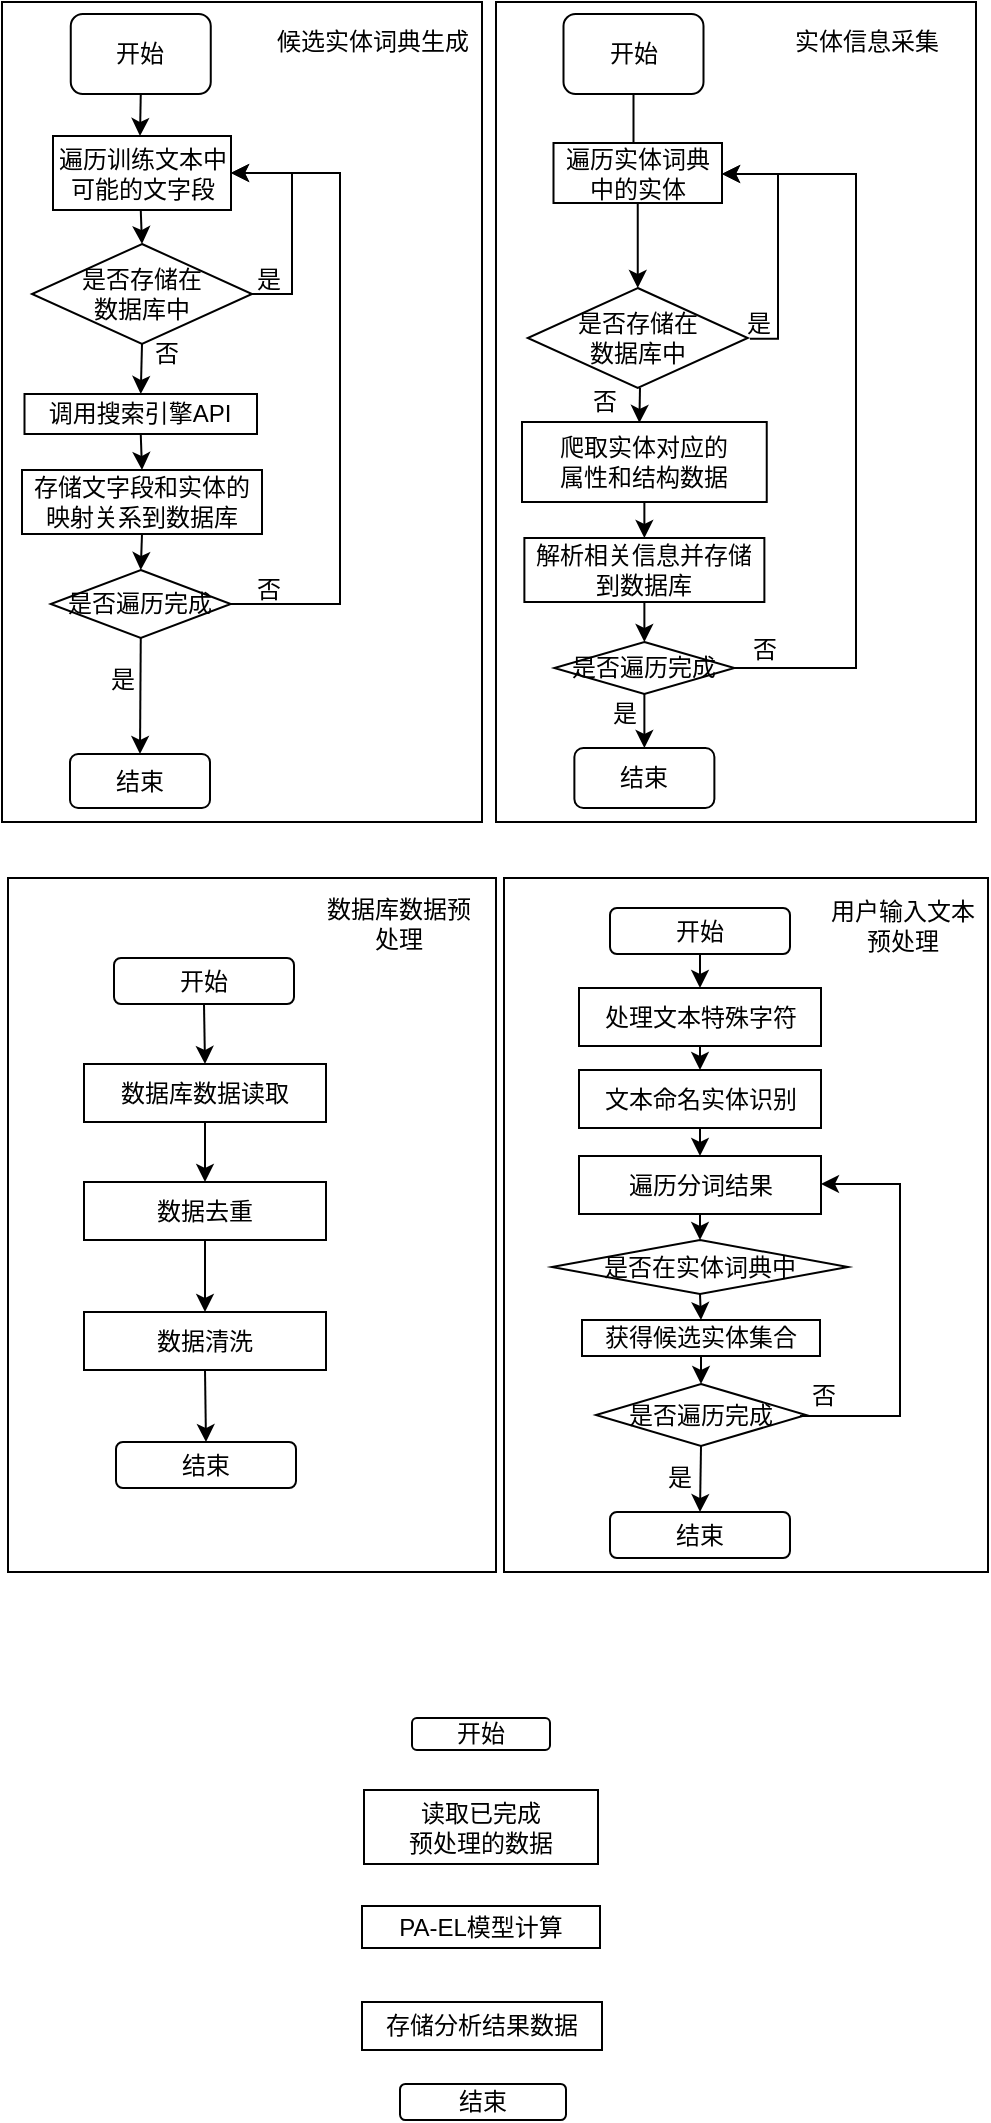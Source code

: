 <mxfile version="16.5.3" type="github">
  <diagram id="C5RBs43oDa-KdzZeNtuy" name="Page-1">
    <mxGraphModel dx="1133" dy="589" grid="0" gridSize="10" guides="1" tooltips="1" connect="1" arrows="1" fold="1" page="0" pageScale="1" pageWidth="827" pageHeight="1169" math="0" shadow="0">
      <root>
        <mxCell id="WIyWlLk6GJQsqaUBKTNV-0" />
        <mxCell id="WIyWlLk6GJQsqaUBKTNV-1" parent="WIyWlLk6GJQsqaUBKTNV-0" />
        <mxCell id="UaO2LbHVUY8CWi1lz__P-80" value="" style="rounded=0;whiteSpace=wrap;html=1;" vertex="1" parent="WIyWlLk6GJQsqaUBKTNV-1">
          <mxGeometry x="491" y="498" width="242" height="347" as="geometry" />
        </mxCell>
        <mxCell id="UaO2LbHVUY8CWi1lz__P-7" value="" style="rounded=0;whiteSpace=wrap;html=1;" vertex="1" parent="WIyWlLk6GJQsqaUBKTNV-1">
          <mxGeometry x="240" y="60" width="240" height="410" as="geometry" />
        </mxCell>
        <mxCell id="UaO2LbHVUY8CWi1lz__P-8" value="开始" style="rounded=1;whiteSpace=wrap;html=1;" vertex="1" parent="WIyWlLk6GJQsqaUBKTNV-1">
          <mxGeometry x="274.38" y="66" width="70" height="40" as="geometry" />
        </mxCell>
        <mxCell id="UaO2LbHVUY8CWi1lz__P-9" value="" style="endArrow=classic;html=1;rounded=0;exitX=0.5;exitY=1;exitDx=0;exitDy=0;" edge="1" parent="WIyWlLk6GJQsqaUBKTNV-1" source="UaO2LbHVUY8CWi1lz__P-8">
          <mxGeometry width="50" height="50" relative="1" as="geometry">
            <mxPoint x="553.75" y="310" as="sourcePoint" />
            <mxPoint x="309" y="127" as="targetPoint" />
          </mxGeometry>
        </mxCell>
        <mxCell id="UaO2LbHVUY8CWi1lz__P-11" value="" style="endArrow=classic;html=1;rounded=0;exitX=0.5;exitY=1;exitDx=0;exitDy=0;entryX=0.5;entryY=0;entryDx=0;entryDy=0;" edge="1" parent="WIyWlLk6GJQsqaUBKTNV-1" target="UaO2LbHVUY8CWi1lz__P-36">
          <mxGeometry width="50" height="50" relative="1" as="geometry">
            <mxPoint x="309.375" y="164" as="sourcePoint" />
            <mxPoint x="308.75" y="166" as="targetPoint" />
          </mxGeometry>
        </mxCell>
        <mxCell id="UaO2LbHVUY8CWi1lz__P-13" value="候选实体词典生成" style="text;html=1;align=center;verticalAlign=middle;resizable=0;points=[];autosize=1;strokeColor=none;fillColor=none;" vertex="1" parent="WIyWlLk6GJQsqaUBKTNV-1">
          <mxGeometry x="370" y="70" width="110" height="20" as="geometry" />
        </mxCell>
        <mxCell id="UaO2LbHVUY8CWi1lz__P-28" value="" style="rounded=0;whiteSpace=wrap;html=1;" vertex="1" parent="WIyWlLk6GJQsqaUBKTNV-1">
          <mxGeometry x="487" y="60" width="240" height="410" as="geometry" />
        </mxCell>
        <mxCell id="UaO2LbHVUY8CWi1lz__P-29" value="开始" style="rounded=1;whiteSpace=wrap;html=1;" vertex="1" parent="WIyWlLk6GJQsqaUBKTNV-1">
          <mxGeometry x="520.75" y="66" width="70" height="40" as="geometry" />
        </mxCell>
        <mxCell id="UaO2LbHVUY8CWi1lz__P-30" value="" style="endArrow=classic;html=1;rounded=0;exitX=0.5;exitY=1;exitDx=0;exitDy=0;" edge="1" parent="WIyWlLk6GJQsqaUBKTNV-1" source="UaO2LbHVUY8CWi1lz__P-29">
          <mxGeometry width="50" height="50" relative="1" as="geometry">
            <mxPoint x="800.75" y="310" as="sourcePoint" />
            <mxPoint x="555.75" y="150" as="targetPoint" />
          </mxGeometry>
        </mxCell>
        <mxCell id="UaO2LbHVUY8CWi1lz__P-31" value="遍历实体词典中的实体" style="rounded=0;whiteSpace=wrap;html=1;" vertex="1" parent="WIyWlLk6GJQsqaUBKTNV-1">
          <mxGeometry x="515.75" y="130.5" width="84.25" height="30" as="geometry" />
        </mxCell>
        <mxCell id="UaO2LbHVUY8CWi1lz__P-32" value="" style="endArrow=classic;html=1;rounded=0;exitX=0.5;exitY=1;exitDx=0;exitDy=0;entryX=0.5;entryY=0;entryDx=0;entryDy=0;" edge="1" parent="WIyWlLk6GJQsqaUBKTNV-1" source="UaO2LbHVUY8CWi1lz__P-31" target="UaO2LbHVUY8CWi1lz__P-37">
          <mxGeometry width="50" height="50" relative="1" as="geometry">
            <mxPoint x="800.75" y="310" as="sourcePoint" />
            <mxPoint x="555.75" y="200" as="targetPoint" />
          </mxGeometry>
        </mxCell>
        <mxCell id="UaO2LbHVUY8CWi1lz__P-34" value="实体信息采集" style="text;html=1;align=center;verticalAlign=middle;resizable=0;points=[];autosize=1;strokeColor=none;fillColor=none;" vertex="1" parent="WIyWlLk6GJQsqaUBKTNV-1">
          <mxGeometry x="627" y="70" width="90" height="20" as="geometry" />
        </mxCell>
        <mxCell id="UaO2LbHVUY8CWi1lz__P-40" style="edgeStyle=orthogonalEdgeStyle;rounded=0;orthogonalLoop=1;jettySize=auto;html=1;exitX=0.5;exitY=1;exitDx=0;exitDy=0;entryX=0.5;entryY=0;entryDx=0;entryDy=0;" edge="1" parent="WIyWlLk6GJQsqaUBKTNV-1" source="UaO2LbHVUY8CWi1lz__P-36" target="UaO2LbHVUY8CWi1lz__P-38">
          <mxGeometry relative="1" as="geometry" />
        </mxCell>
        <mxCell id="UaO2LbHVUY8CWi1lz__P-41" style="edgeStyle=orthogonalEdgeStyle;rounded=0;orthogonalLoop=1;jettySize=auto;html=1;exitX=1;exitY=0.5;exitDx=0;exitDy=0;entryX=1;entryY=0.5;entryDx=0;entryDy=0;" edge="1" parent="WIyWlLk6GJQsqaUBKTNV-1" source="UaO2LbHVUY8CWi1lz__P-36" target="UaO2LbHVUY8CWi1lz__P-63">
          <mxGeometry relative="1" as="geometry">
            <mxPoint x="350" y="183" as="targetPoint" />
          </mxGeometry>
        </mxCell>
        <mxCell id="UaO2LbHVUY8CWi1lz__P-36" value="是否存储在&lt;br&gt;数据库中" style="rhombus;whiteSpace=wrap;html=1;" vertex="1" parent="WIyWlLk6GJQsqaUBKTNV-1">
          <mxGeometry x="255" y="181" width="110" height="50" as="geometry" />
        </mxCell>
        <mxCell id="UaO2LbHVUY8CWi1lz__P-37" value="是否存储在&lt;br&gt;数据库中" style="rhombus;whiteSpace=wrap;html=1;" vertex="1" parent="WIyWlLk6GJQsqaUBKTNV-1">
          <mxGeometry x="502.88" y="203" width="110" height="50" as="geometry" />
        </mxCell>
        <mxCell id="UaO2LbHVUY8CWi1lz__P-46" style="edgeStyle=orthogonalEdgeStyle;rounded=0;orthogonalLoop=1;jettySize=auto;html=1;exitX=0.5;exitY=1;exitDx=0;exitDy=0;entryX=0.5;entryY=0;entryDx=0;entryDy=0;" edge="1" parent="WIyWlLk6GJQsqaUBKTNV-1" source="UaO2LbHVUY8CWi1lz__P-38" target="UaO2LbHVUY8CWi1lz__P-43">
          <mxGeometry relative="1" as="geometry" />
        </mxCell>
        <mxCell id="UaO2LbHVUY8CWi1lz__P-38" value="调用搜索引擎API" style="rounded=0;whiteSpace=wrap;html=1;" vertex="1" parent="WIyWlLk6GJQsqaUBKTNV-1">
          <mxGeometry x="251.25" y="256" width="116.25" height="20" as="geometry" />
        </mxCell>
        <mxCell id="UaO2LbHVUY8CWi1lz__P-49" style="edgeStyle=orthogonalEdgeStyle;rounded=0;orthogonalLoop=1;jettySize=auto;html=1;exitX=0.5;exitY=1;exitDx=0;exitDy=0;entryX=0.5;entryY=0;entryDx=0;entryDy=0;" edge="1" parent="WIyWlLk6GJQsqaUBKTNV-1" source="UaO2LbHVUY8CWi1lz__P-43" target="UaO2LbHVUY8CWi1lz__P-65">
          <mxGeometry relative="1" as="geometry" />
        </mxCell>
        <mxCell id="UaO2LbHVUY8CWi1lz__P-43" value="存储文字段和实体的映射关系到数据库" style="rounded=0;whiteSpace=wrap;html=1;" vertex="1" parent="WIyWlLk6GJQsqaUBKTNV-1">
          <mxGeometry x="250" y="294" width="120" height="32" as="geometry" />
        </mxCell>
        <mxCell id="UaO2LbHVUY8CWi1lz__P-44" value="是" style="text;html=1;align=center;verticalAlign=middle;resizable=0;points=[];autosize=1;strokeColor=none;fillColor=none;" vertex="1" parent="WIyWlLk6GJQsqaUBKTNV-1">
          <mxGeometry x="603" y="211" width="30" height="20" as="geometry" />
        </mxCell>
        <mxCell id="UaO2LbHVUY8CWi1lz__P-45" value="否" style="text;html=1;align=center;verticalAlign=middle;resizable=0;points=[];autosize=1;strokeColor=none;fillColor=none;" vertex="1" parent="WIyWlLk6GJQsqaUBKTNV-1">
          <mxGeometry x="307" y="226" width="30" height="20" as="geometry" />
        </mxCell>
        <mxCell id="UaO2LbHVUY8CWi1lz__P-48" value="结束" style="rounded=1;whiteSpace=wrap;html=1;" vertex="1" parent="WIyWlLk6GJQsqaUBKTNV-1">
          <mxGeometry x="274" y="436" width="70" height="27" as="geometry" />
        </mxCell>
        <mxCell id="UaO2LbHVUY8CWi1lz__P-52" value="解析相关信息并存储到数据库" style="rounded=0;whiteSpace=wrap;html=1;" vertex="1" parent="WIyWlLk6GJQsqaUBKTNV-1">
          <mxGeometry x="501.19" y="328" width="120" height="32" as="geometry" />
        </mxCell>
        <mxCell id="UaO2LbHVUY8CWi1lz__P-74" style="edgeStyle=orthogonalEdgeStyle;rounded=0;orthogonalLoop=1;jettySize=auto;html=1;entryX=0.5;entryY=0;entryDx=0;entryDy=0;exitX=0.5;exitY=1;exitDx=0;exitDy=0;" edge="1" parent="WIyWlLk6GJQsqaUBKTNV-1" source="UaO2LbHVUY8CWi1lz__P-72" target="UaO2LbHVUY8CWi1lz__P-57">
          <mxGeometry relative="1" as="geometry" />
        </mxCell>
        <mxCell id="UaO2LbHVUY8CWi1lz__P-51" value="爬取实体对应的&lt;br&gt;属性和结构数据" style="rounded=0;whiteSpace=wrap;html=1;" vertex="1" parent="WIyWlLk6GJQsqaUBKTNV-1">
          <mxGeometry x="500" y="270" width="122.37" height="40" as="geometry" />
        </mxCell>
        <mxCell id="UaO2LbHVUY8CWi1lz__P-55" value="" style="endArrow=classic;html=1;rounded=0;entryX=0.455;entryY=0.011;entryDx=0;entryDy=0;entryPerimeter=0;" edge="1" parent="WIyWlLk6GJQsqaUBKTNV-1">
          <mxGeometry width="50" height="50" relative="1" as="geometry">
            <mxPoint x="559" y="253" as="sourcePoint" />
            <mxPoint x="558.678" y="270.44" as="targetPoint" />
          </mxGeometry>
        </mxCell>
        <mxCell id="UaO2LbHVUY8CWi1lz__P-56" value="" style="endArrow=classic;html=1;rounded=0;exitX=0.5;exitY=1;exitDx=0;exitDy=0;entryX=0.5;entryY=0;entryDx=0;entryDy=0;" edge="1" parent="WIyWlLk6GJQsqaUBKTNV-1" source="UaO2LbHVUY8CWi1lz__P-51" target="UaO2LbHVUY8CWi1lz__P-52">
          <mxGeometry width="50" height="50" relative="1" as="geometry">
            <mxPoint x="490" y="250" as="sourcePoint" />
            <mxPoint x="540" y="200" as="targetPoint" />
          </mxGeometry>
        </mxCell>
        <mxCell id="UaO2LbHVUY8CWi1lz__P-57" value="结束" style="rounded=1;whiteSpace=wrap;html=1;" vertex="1" parent="WIyWlLk6GJQsqaUBKTNV-1">
          <mxGeometry x="526.19" y="433" width="70" height="30" as="geometry" />
        </mxCell>
        <mxCell id="UaO2LbHVUY8CWi1lz__P-58" value="" style="endArrow=classic;html=1;rounded=0;exitX=0.5;exitY=1;exitDx=0;exitDy=0;entryX=0.5;entryY=0;entryDx=0;entryDy=0;" edge="1" parent="WIyWlLk6GJQsqaUBKTNV-1" source="UaO2LbHVUY8CWi1lz__P-52" target="UaO2LbHVUY8CWi1lz__P-72">
          <mxGeometry width="50" height="50" relative="1" as="geometry">
            <mxPoint x="490" y="250" as="sourcePoint" />
            <mxPoint x="540" y="200" as="targetPoint" />
          </mxGeometry>
        </mxCell>
        <mxCell id="UaO2LbHVUY8CWi1lz__P-59" value="否" style="text;html=1;align=center;verticalAlign=middle;resizable=0;points=[];autosize=1;strokeColor=none;fillColor=none;" vertex="1" parent="WIyWlLk6GJQsqaUBKTNV-1">
          <mxGeometry x="526.19" y="250" width="30" height="20" as="geometry" />
        </mxCell>
        <mxCell id="UaO2LbHVUY8CWi1lz__P-60" style="edgeStyle=orthogonalEdgeStyle;rounded=0;orthogonalLoop=1;jettySize=auto;html=1;exitX=0.032;exitY=0.021;exitDx=0;exitDy=0;exitPerimeter=0;entryX=1;entryY=0.5;entryDx=0;entryDy=0;" edge="1" parent="WIyWlLk6GJQsqaUBKTNV-1" target="UaO2LbHVUY8CWi1lz__P-31">
          <mxGeometry relative="1" as="geometry">
            <mxPoint x="613.96" y="228.42" as="sourcePoint" />
            <mxPoint x="605" y="168" as="targetPoint" />
            <Array as="points">
              <mxPoint x="628" y="228" />
              <mxPoint x="628" y="146" />
              <mxPoint x="600" y="146" />
            </Array>
          </mxGeometry>
        </mxCell>
        <mxCell id="UaO2LbHVUY8CWi1lz__P-63" value="遍历训练文本中可能的文字段" style="whiteSpace=wrap;html=1;" vertex="1" parent="WIyWlLk6GJQsqaUBKTNV-1">
          <mxGeometry x="265.5" y="127" width="89" height="37" as="geometry" />
        </mxCell>
        <mxCell id="UaO2LbHVUY8CWi1lz__P-68" style="edgeStyle=orthogonalEdgeStyle;rounded=0;orthogonalLoop=1;jettySize=auto;html=1;exitX=1;exitY=0.5;exitDx=0;exitDy=0;entryX=1;entryY=0.5;entryDx=0;entryDy=0;" edge="1" parent="WIyWlLk6GJQsqaUBKTNV-1" source="UaO2LbHVUY8CWi1lz__P-65" target="UaO2LbHVUY8CWi1lz__P-63">
          <mxGeometry relative="1" as="geometry">
            <Array as="points">
              <mxPoint x="409" y="361" />
              <mxPoint x="409" y="145" />
            </Array>
          </mxGeometry>
        </mxCell>
        <mxCell id="UaO2LbHVUY8CWi1lz__P-65" value="是否遍历完成" style="rhombus;whiteSpace=wrap;html=1;" vertex="1" parent="WIyWlLk6GJQsqaUBKTNV-1">
          <mxGeometry x="264.38" y="344" width="90" height="34" as="geometry" />
        </mxCell>
        <mxCell id="UaO2LbHVUY8CWi1lz__P-66" value="" style="endArrow=classic;html=1;rounded=0;exitX=0.5;exitY=1;exitDx=0;exitDy=0;entryX=0.5;entryY=0;entryDx=0;entryDy=0;" edge="1" parent="WIyWlLk6GJQsqaUBKTNV-1" source="UaO2LbHVUY8CWi1lz__P-65" target="UaO2LbHVUY8CWi1lz__P-48">
          <mxGeometry width="50" height="50" relative="1" as="geometry">
            <mxPoint x="520" y="327" as="sourcePoint" />
            <mxPoint x="570" y="277" as="targetPoint" />
          </mxGeometry>
        </mxCell>
        <mxCell id="UaO2LbHVUY8CWi1lz__P-69" value="是" style="text;html=1;align=center;verticalAlign=middle;resizable=0;points=[];autosize=1;strokeColor=none;fillColor=none;" vertex="1" parent="WIyWlLk6GJQsqaUBKTNV-1">
          <mxGeometry x="362" y="190" width="22" height="18" as="geometry" />
        </mxCell>
        <mxCell id="UaO2LbHVUY8CWi1lz__P-70" value="是" style="text;html=1;align=center;verticalAlign=middle;resizable=0;points=[];autosize=1;strokeColor=none;fillColor=none;" vertex="1" parent="WIyWlLk6GJQsqaUBKTNV-1">
          <mxGeometry x="289" y="390" width="22" height="18" as="geometry" />
        </mxCell>
        <mxCell id="UaO2LbHVUY8CWi1lz__P-71" value="否" style="text;html=1;align=center;verticalAlign=middle;resizable=0;points=[];autosize=1;strokeColor=none;fillColor=none;" vertex="1" parent="WIyWlLk6GJQsqaUBKTNV-1">
          <mxGeometry x="358" y="344" width="30" height="20" as="geometry" />
        </mxCell>
        <mxCell id="UaO2LbHVUY8CWi1lz__P-75" style="edgeStyle=orthogonalEdgeStyle;rounded=0;orthogonalLoop=1;jettySize=auto;html=1;exitX=1;exitY=0.5;exitDx=0;exitDy=0;entryX=1;entryY=0.5;entryDx=0;entryDy=0;" edge="1" parent="WIyWlLk6GJQsqaUBKTNV-1" source="UaO2LbHVUY8CWi1lz__P-72" target="UaO2LbHVUY8CWi1lz__P-31">
          <mxGeometry relative="1" as="geometry">
            <Array as="points">
              <mxPoint x="667" y="393" />
              <mxPoint x="667" y="146" />
              <mxPoint x="600" y="146" />
            </Array>
          </mxGeometry>
        </mxCell>
        <mxCell id="UaO2LbHVUY8CWi1lz__P-72" value="是否遍历完成" style="rhombus;whiteSpace=wrap;html=1;" vertex="1" parent="WIyWlLk6GJQsqaUBKTNV-1">
          <mxGeometry x="516.19" y="380" width="90" height="26" as="geometry" />
        </mxCell>
        <mxCell id="UaO2LbHVUY8CWi1lz__P-76" value="是" style="text;html=1;align=center;verticalAlign=middle;resizable=0;points=[];autosize=1;strokeColor=none;fillColor=none;" vertex="1" parent="WIyWlLk6GJQsqaUBKTNV-1">
          <mxGeometry x="536" y="406" width="30" height="20" as="geometry" />
        </mxCell>
        <mxCell id="UaO2LbHVUY8CWi1lz__P-77" value="否" style="text;html=1;align=center;verticalAlign=middle;resizable=0;points=[];autosize=1;strokeColor=none;fillColor=none;" vertex="1" parent="WIyWlLk6GJQsqaUBKTNV-1">
          <mxGeometry x="606.19" y="374" width="30" height="20" as="geometry" />
        </mxCell>
        <mxCell id="UaO2LbHVUY8CWi1lz__P-86" style="edgeStyle=orthogonalEdgeStyle;rounded=0;orthogonalLoop=1;jettySize=auto;html=1;exitX=0.5;exitY=1;exitDx=0;exitDy=0;entryX=0.5;entryY=0;entryDx=0;entryDy=0;" edge="1" parent="WIyWlLk6GJQsqaUBKTNV-1" source="UaO2LbHVUY8CWi1lz__P-78" target="UaO2LbHVUY8CWi1lz__P-79">
          <mxGeometry relative="1" as="geometry" />
        </mxCell>
        <mxCell id="UaO2LbHVUY8CWi1lz__P-78" value="开始" style="rounded=1;whiteSpace=wrap;html=1;" vertex="1" parent="WIyWlLk6GJQsqaUBKTNV-1">
          <mxGeometry x="544" y="513" width="90" height="23" as="geometry" />
        </mxCell>
        <mxCell id="UaO2LbHVUY8CWi1lz__P-79" value="处理文本特殊字符" style="rounded=0;whiteSpace=wrap;html=1;" vertex="1" parent="WIyWlLk6GJQsqaUBKTNV-1">
          <mxGeometry x="528.5" y="553" width="121" height="29" as="geometry" />
        </mxCell>
        <mxCell id="UaO2LbHVUY8CWi1lz__P-81" value="" style="rounded=0;whiteSpace=wrap;html=1;" vertex="1" parent="WIyWlLk6GJQsqaUBKTNV-1">
          <mxGeometry x="243" y="498" width="244" height="347" as="geometry" />
        </mxCell>
        <mxCell id="UaO2LbHVUY8CWi1lz__P-82" value="开始" style="rounded=1;whiteSpace=wrap;html=1;flipH=0;" vertex="1" parent="WIyWlLk6GJQsqaUBKTNV-1">
          <mxGeometry x="296" y="538" width="90" height="23" as="geometry" />
        </mxCell>
        <mxCell id="UaO2LbHVUY8CWi1lz__P-114" style="edgeStyle=orthogonalEdgeStyle;rounded=0;orthogonalLoop=1;jettySize=auto;html=1;entryX=0.5;entryY=0;entryDx=0;entryDy=0;" edge="1" parent="WIyWlLk6GJQsqaUBKTNV-1" source="UaO2LbHVUY8CWi1lz__P-83" target="UaO2LbHVUY8CWi1lz__P-106">
          <mxGeometry relative="1" as="geometry" />
        </mxCell>
        <mxCell id="UaO2LbHVUY8CWi1lz__P-83" value="数据库数据读取" style="rounded=0;whiteSpace=wrap;html=1;flipH=0;" vertex="1" parent="WIyWlLk6GJQsqaUBKTNV-1">
          <mxGeometry x="281" y="591" width="121" height="29" as="geometry" />
        </mxCell>
        <mxCell id="UaO2LbHVUY8CWi1lz__P-84" value="用户输入文本预处理" style="text;html=1;strokeColor=none;fillColor=none;align=center;verticalAlign=middle;whiteSpace=wrap;rounded=0;" vertex="1" parent="WIyWlLk6GJQsqaUBKTNV-1">
          <mxGeometry x="652" y="506" width="77" height="31" as="geometry" />
        </mxCell>
        <mxCell id="UaO2LbHVUY8CWi1lz__P-85" value="数据库数据预处理" style="text;html=1;strokeColor=none;fillColor=none;align=center;verticalAlign=middle;whiteSpace=wrap;rounded=0;" vertex="1" parent="WIyWlLk6GJQsqaUBKTNV-1">
          <mxGeometry x="400" y="505" width="77" height="31" as="geometry" />
        </mxCell>
        <mxCell id="UaO2LbHVUY8CWi1lz__P-87" value="遍历分词结果" style="rounded=0;whiteSpace=wrap;html=1;" vertex="1" parent="WIyWlLk6GJQsqaUBKTNV-1">
          <mxGeometry x="528.5" y="637" width="121" height="29" as="geometry" />
        </mxCell>
        <mxCell id="UaO2LbHVUY8CWi1lz__P-88" value="文本命名实体识别" style="rounded=0;whiteSpace=wrap;html=1;" vertex="1" parent="WIyWlLk6GJQsqaUBKTNV-1">
          <mxGeometry x="528.5" y="594" width="121" height="29" as="geometry" />
        </mxCell>
        <mxCell id="UaO2LbHVUY8CWi1lz__P-89" value="是否在实体词典中" style="rhombus;whiteSpace=wrap;html=1;" vertex="1" parent="WIyWlLk6GJQsqaUBKTNV-1">
          <mxGeometry x="515" y="679" width="148" height="27" as="geometry" />
        </mxCell>
        <mxCell id="UaO2LbHVUY8CWi1lz__P-90" value="" style="endArrow=classic;html=1;rounded=0;exitX=0.5;exitY=1;exitDx=0;exitDy=0;entryX=0.5;entryY=0;entryDx=0;entryDy=0;" edge="1" parent="WIyWlLk6GJQsqaUBKTNV-1" source="UaO2LbHVUY8CWi1lz__P-87" target="UaO2LbHVUY8CWi1lz__P-89">
          <mxGeometry width="50" height="50" relative="1" as="geometry">
            <mxPoint x="770" y="756" as="sourcePoint" />
            <mxPoint x="820" y="706" as="targetPoint" />
          </mxGeometry>
        </mxCell>
        <mxCell id="UaO2LbHVUY8CWi1lz__P-91" value="获得候选实体集合" style="rounded=0;whiteSpace=wrap;html=1;" vertex="1" parent="WIyWlLk6GJQsqaUBKTNV-1">
          <mxGeometry x="530" y="719" width="119" height="18" as="geometry" />
        </mxCell>
        <mxCell id="UaO2LbHVUY8CWi1lz__P-92" value="" style="endArrow=classic;html=1;rounded=0;exitX=0.5;exitY=1;exitDx=0;exitDy=0;entryX=0.5;entryY=0;entryDx=0;entryDy=0;" edge="1" parent="WIyWlLk6GJQsqaUBKTNV-1" source="UaO2LbHVUY8CWi1lz__P-89" target="UaO2LbHVUY8CWi1lz__P-91">
          <mxGeometry width="50" height="50" relative="1" as="geometry">
            <mxPoint x="770" y="756" as="sourcePoint" />
            <mxPoint x="820" y="706" as="targetPoint" />
          </mxGeometry>
        </mxCell>
        <mxCell id="UaO2LbHVUY8CWi1lz__P-93" value="" style="endArrow=classic;html=1;rounded=0;exitX=0.5;exitY=1;exitDx=0;exitDy=0;entryX=0.5;entryY=0;entryDx=0;entryDy=0;" edge="1" parent="WIyWlLk6GJQsqaUBKTNV-1" source="UaO2LbHVUY8CWi1lz__P-79" target="UaO2LbHVUY8CWi1lz__P-88">
          <mxGeometry width="50" height="50" relative="1" as="geometry">
            <mxPoint x="770" y="675" as="sourcePoint" />
            <mxPoint x="820" y="625" as="targetPoint" />
          </mxGeometry>
        </mxCell>
        <mxCell id="UaO2LbHVUY8CWi1lz__P-94" value="" style="endArrow=classic;html=1;rounded=0;exitX=0.5;exitY=1;exitDx=0;exitDy=0;entryX=0.5;entryY=0;entryDx=0;entryDy=0;" edge="1" parent="WIyWlLk6GJQsqaUBKTNV-1" source="UaO2LbHVUY8CWi1lz__P-88" target="UaO2LbHVUY8CWi1lz__P-87">
          <mxGeometry width="50" height="50" relative="1" as="geometry">
            <mxPoint x="770" y="675" as="sourcePoint" />
            <mxPoint x="820" y="625" as="targetPoint" />
          </mxGeometry>
        </mxCell>
        <mxCell id="UaO2LbHVUY8CWi1lz__P-98" style="edgeStyle=orthogonalEdgeStyle;rounded=0;orthogonalLoop=1;jettySize=auto;html=1;exitX=0.5;exitY=1;exitDx=0;exitDy=0;entryX=0.5;entryY=0;entryDx=0;entryDy=0;" edge="1" parent="WIyWlLk6GJQsqaUBKTNV-1" source="UaO2LbHVUY8CWi1lz__P-95" target="UaO2LbHVUY8CWi1lz__P-97">
          <mxGeometry relative="1" as="geometry" />
        </mxCell>
        <mxCell id="UaO2LbHVUY8CWi1lz__P-95" value="是否遍历完成" style="rhombus;whiteSpace=wrap;html=1;" vertex="1" parent="WIyWlLk6GJQsqaUBKTNV-1">
          <mxGeometry x="537" y="751" width="105" height="31" as="geometry" />
        </mxCell>
        <mxCell id="UaO2LbHVUY8CWi1lz__P-96" value="" style="endArrow=classic;html=1;rounded=0;exitX=0.5;exitY=1;exitDx=0;exitDy=0;entryX=0.5;entryY=0;entryDx=0;entryDy=0;" edge="1" parent="WIyWlLk6GJQsqaUBKTNV-1" source="UaO2LbHVUY8CWi1lz__P-91" target="UaO2LbHVUY8CWi1lz__P-95">
          <mxGeometry width="50" height="50" relative="1" as="geometry">
            <mxPoint x="770" y="739" as="sourcePoint" />
            <mxPoint x="820" y="689" as="targetPoint" />
          </mxGeometry>
        </mxCell>
        <mxCell id="UaO2LbHVUY8CWi1lz__P-97" value="结束" style="rounded=1;whiteSpace=wrap;html=1;" vertex="1" parent="WIyWlLk6GJQsqaUBKTNV-1">
          <mxGeometry x="544" y="815" width="90" height="23" as="geometry" />
        </mxCell>
        <mxCell id="UaO2LbHVUY8CWi1lz__P-99" value="是" style="text;html=1;strokeColor=none;fillColor=none;align=center;verticalAlign=middle;whiteSpace=wrap;rounded=0;" vertex="1" parent="WIyWlLk6GJQsqaUBKTNV-1">
          <mxGeometry x="549" y="769" width="60" height="58" as="geometry" />
        </mxCell>
        <mxCell id="UaO2LbHVUY8CWi1lz__P-100" value="否" style="text;html=1;strokeColor=none;fillColor=none;align=center;verticalAlign=middle;whiteSpace=wrap;rounded=0;" vertex="1" parent="WIyWlLk6GJQsqaUBKTNV-1">
          <mxGeometry x="621" y="728" width="60" height="58" as="geometry" />
        </mxCell>
        <mxCell id="UaO2LbHVUY8CWi1lz__P-101" value="" style="endArrow=classic;html=1;rounded=0;exitX=0.3;exitY=0.672;exitDx=0;exitDy=0;exitPerimeter=0;entryX=1;entryY=0.5;entryDx=0;entryDy=0;edgeStyle=orthogonalEdgeStyle;" edge="1" parent="WIyWlLk6GJQsqaUBKTNV-1" source="UaO2LbHVUY8CWi1lz__P-100" target="UaO2LbHVUY8CWi1lz__P-87">
          <mxGeometry width="50" height="50" relative="1" as="geometry">
            <mxPoint x="770" y="739" as="sourcePoint" />
            <mxPoint x="820" y="689" as="targetPoint" />
            <Array as="points">
              <mxPoint x="689" y="767" />
              <mxPoint x="689" y="651" />
              <mxPoint x="649" y="651" />
            </Array>
          </mxGeometry>
        </mxCell>
        <mxCell id="UaO2LbHVUY8CWi1lz__P-106" value="数据去重" style="rounded=0;whiteSpace=wrap;html=1;flipH=0;" vertex="1" parent="WIyWlLk6GJQsqaUBKTNV-1">
          <mxGeometry x="281" y="650" width="121" height="29" as="geometry" />
        </mxCell>
        <mxCell id="UaO2LbHVUY8CWi1lz__P-107" value="" style="endArrow=classic;html=1;rounded=0;exitX=0.5;exitY=1;exitDx=0;exitDy=0;entryX=0.5;entryY=0;entryDx=0;entryDy=0;" edge="1" parent="WIyWlLk6GJQsqaUBKTNV-1" source="UaO2LbHVUY8CWi1lz__P-82" target="UaO2LbHVUY8CWi1lz__P-83">
          <mxGeometry width="50" height="50" relative="1" as="geometry">
            <mxPoint x="271" y="706" as="sourcePoint" />
            <mxPoint x="321" y="656" as="targetPoint" />
          </mxGeometry>
        </mxCell>
        <mxCell id="UaO2LbHVUY8CWi1lz__P-108" value="数据清洗" style="rounded=0;whiteSpace=wrap;html=1;flipH=0;" vertex="1" parent="WIyWlLk6GJQsqaUBKTNV-1">
          <mxGeometry x="281" y="715" width="121" height="29" as="geometry" />
        </mxCell>
        <mxCell id="UaO2LbHVUY8CWi1lz__P-111" value="" style="endArrow=classic;html=1;rounded=0;exitX=0.5;exitY=1;exitDx=0;exitDy=0;entryX=0.5;entryY=0;entryDx=0;entryDy=0;" edge="1" parent="WIyWlLk6GJQsqaUBKTNV-1" source="UaO2LbHVUY8CWi1lz__P-106" target="UaO2LbHVUY8CWi1lz__P-108">
          <mxGeometry width="50" height="50" relative="1" as="geometry">
            <mxPoint x="271" y="706" as="sourcePoint" />
            <mxPoint x="321" y="656" as="targetPoint" />
          </mxGeometry>
        </mxCell>
        <mxCell id="UaO2LbHVUY8CWi1lz__P-112" value="结束" style="rounded=1;whiteSpace=wrap;html=1;flipH=0;" vertex="1" parent="WIyWlLk6GJQsqaUBKTNV-1">
          <mxGeometry x="297" y="780" width="90" height="23" as="geometry" />
        </mxCell>
        <mxCell id="UaO2LbHVUY8CWi1lz__P-113" value="" style="endArrow=classic;html=1;rounded=0;exitX=0.5;exitY=1;exitDx=0;exitDy=0;entryX=0.5;entryY=0;entryDx=0;entryDy=0;" edge="1" parent="WIyWlLk6GJQsqaUBKTNV-1" source="UaO2LbHVUY8CWi1lz__P-108" target="UaO2LbHVUY8CWi1lz__P-112">
          <mxGeometry width="50" height="50" relative="1" as="geometry">
            <mxPoint x="271" y="706" as="sourcePoint" />
            <mxPoint x="321" y="656" as="targetPoint" />
          </mxGeometry>
        </mxCell>
        <mxCell id="UaO2LbHVUY8CWi1lz__P-116" value="开始" style="rounded=1;whiteSpace=wrap;html=1;flipH=0;flipV=1;" vertex="1" parent="WIyWlLk6GJQsqaUBKTNV-1">
          <mxGeometry x="445" y="918" width="69" height="16" as="geometry" />
        </mxCell>
        <mxCell id="UaO2LbHVUY8CWi1lz__P-117" value="读取已完成&lt;br&gt;预处理的数据" style="rounded=0;whiteSpace=wrap;html=1;flipH=0;flipV=1;" vertex="1" parent="WIyWlLk6GJQsqaUBKTNV-1">
          <mxGeometry x="421" y="954" width="117" height="37" as="geometry" />
        </mxCell>
        <mxCell id="UaO2LbHVUY8CWi1lz__P-118" value="PA-EL模型计算" style="rounded=0;whiteSpace=wrap;html=1;flipH=0;flipV=1;" vertex="1" parent="WIyWlLk6GJQsqaUBKTNV-1">
          <mxGeometry x="420" y="1012" width="119" height="21" as="geometry" />
        </mxCell>
        <mxCell id="UaO2LbHVUY8CWi1lz__P-119" value="存储分析结果数据" style="rounded=0;whiteSpace=wrap;html=1;flipH=0;flipV=1;" vertex="1" parent="WIyWlLk6GJQsqaUBKTNV-1">
          <mxGeometry x="420" y="1060" width="120" height="24" as="geometry" />
        </mxCell>
        <mxCell id="UaO2LbHVUY8CWi1lz__P-120" value="结束" style="rounded=1;whiteSpace=wrap;html=1;flipH=0;flipV=1;" vertex="1" parent="WIyWlLk6GJQsqaUBKTNV-1">
          <mxGeometry x="439" y="1101" width="83" height="18" as="geometry" />
        </mxCell>
      </root>
    </mxGraphModel>
  </diagram>
</mxfile>

